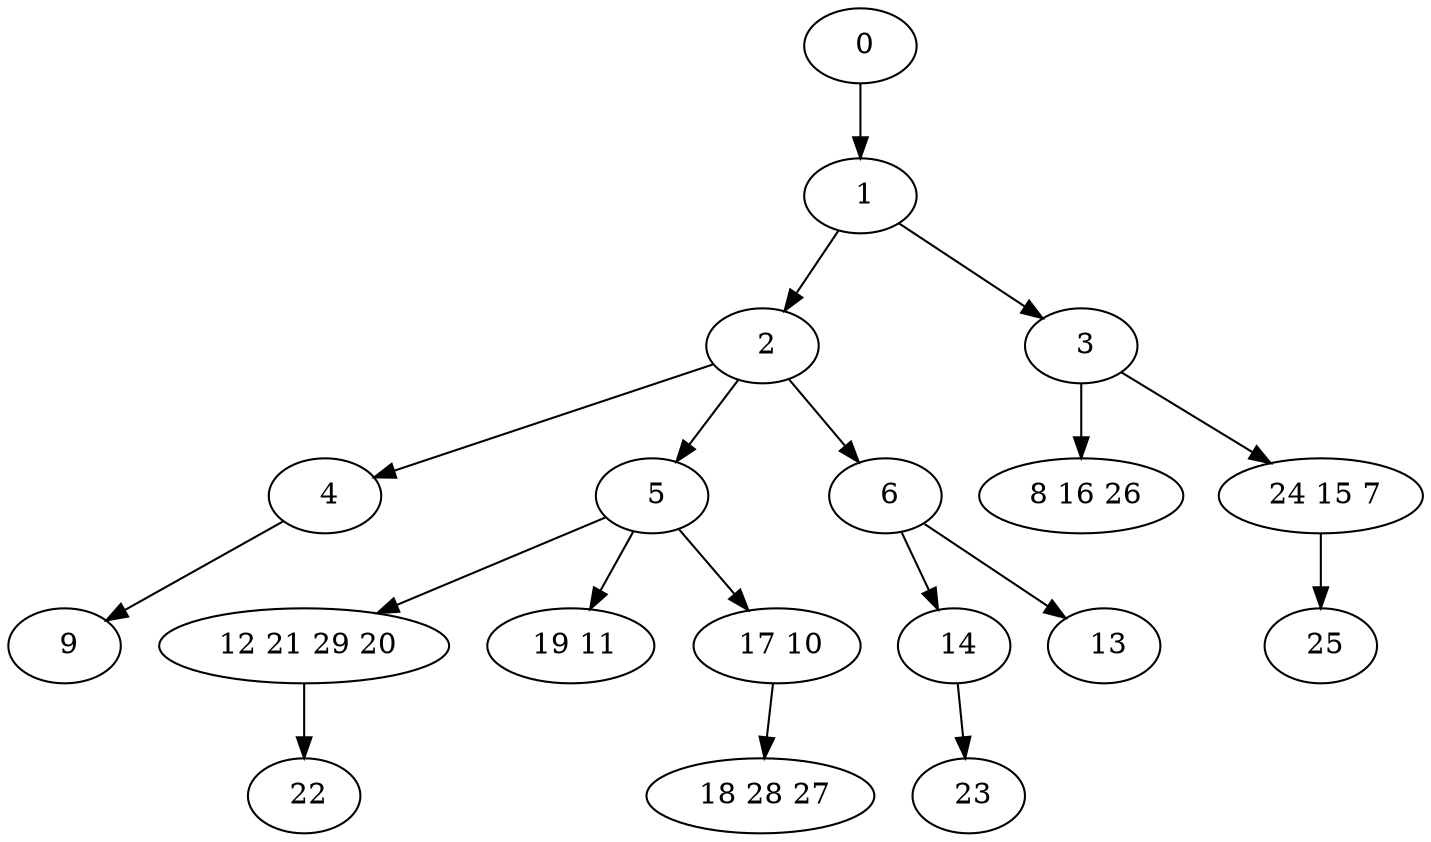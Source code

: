digraph mytree {
" 0" -> " 1";
" 1" -> " 2";
" 1" -> " 3";
" 2" -> " 4";
" 2" -> " 5";
" 2" -> " 6";
" 3" -> " 8 16 26";
" 3" -> " 24 15 7";
" 4" -> " 9";
" 5" -> " 12 21 29 20";
" 5" -> " 19 11";
" 5" -> " 17 10";
" 6" -> " 14";
" 6" -> " 13";
" 14" -> " 23";
" 8 16 26";
" 24 15 7" -> " 25";
" 9";
" 12 21 29 20" -> " 22";
" 22";
" 19 11";
" 17 10" -> " 18 28 27";
" 18 28 27";
" 25";
" 13";
" 23";
}
